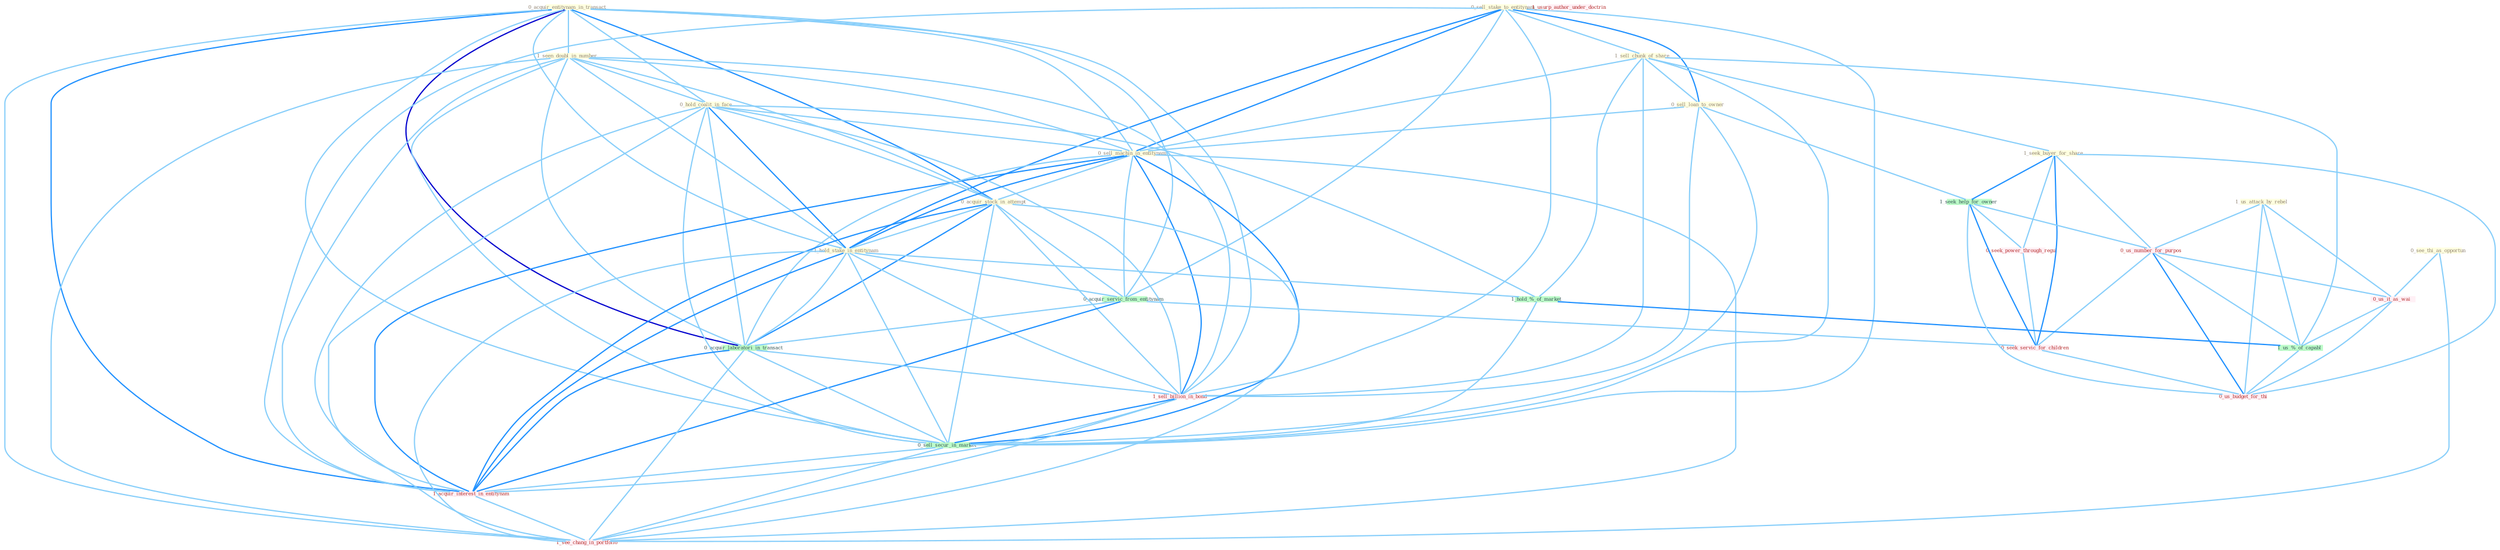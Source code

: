 Graph G{ 
    node
    [shape=polygon,style=filled,width=.5,height=.06,color="#BDFCC9",fixedsize=true,fontsize=4,
    fontcolor="#2f4f4f"];
    {node
    [color="#ffffe0", fontcolor="#8b7d6b"] "0_acquir_entitynam_in_transact " "0_sell_stake_to_entitynam " "1_seen_doubl_in_number " "1_us_attack_by_rebel " "1_sell_chunk_of_share " "0_see_thi_as_opportun " "0_hold_coalit_in_face " "0_sell_loan_to_owner " "1_seek_buyer_for_share " "0_sell_machin_in_entitynam " "0_acquir_stock_in_attempt " "1_hold_stake_in_entitynam "}
{node [color="#fff0f5", fontcolor="#b22222"] "0_seek_power_through_regul " "0_us_number_for_purpos " "1_sell_billion_in_bond " "0_us_it_as_wai " "1_usurp_author_under_doctrin " "1_acquir_interest_in_entitynam " "0_seek_servic_for_children " "1_see_chang_in_portfolio " "0_us_budget_for_thi "}
edge [color="#B0E2FF"];

	"0_acquir_entitynam_in_transact " -- "1_seen_doubl_in_number " [w="1", color="#87cefa" ];
	"0_acquir_entitynam_in_transact " -- "0_hold_coalit_in_face " [w="1", color="#87cefa" ];
	"0_acquir_entitynam_in_transact " -- "0_sell_machin_in_entitynam " [w="1", color="#87cefa" ];
	"0_acquir_entitynam_in_transact " -- "0_acquir_stock_in_attempt " [w="2", color="#1e90ff" , len=0.8];
	"0_acquir_entitynam_in_transact " -- "1_hold_stake_in_entitynam " [w="1", color="#87cefa" ];
	"0_acquir_entitynam_in_transact " -- "0_acquir_servic_from_entitynam " [w="1", color="#87cefa" ];
	"0_acquir_entitynam_in_transact " -- "0_acquir_laboratori_in_transact " [w="3", color="#0000cd" , len=0.6];
	"0_acquir_entitynam_in_transact " -- "1_sell_billion_in_bond " [w="1", color="#87cefa" ];
	"0_acquir_entitynam_in_transact " -- "0_sell_secur_in_market " [w="1", color="#87cefa" ];
	"0_acquir_entitynam_in_transact " -- "1_acquir_interest_in_entitynam " [w="2", color="#1e90ff" , len=0.8];
	"0_acquir_entitynam_in_transact " -- "1_see_chang_in_portfolio " [w="1", color="#87cefa" ];
	"0_sell_stake_to_entitynam " -- "1_sell_chunk_of_share " [w="1", color="#87cefa" ];
	"0_sell_stake_to_entitynam " -- "0_sell_loan_to_owner " [w="2", color="#1e90ff" , len=0.8];
	"0_sell_stake_to_entitynam " -- "0_sell_machin_in_entitynam " [w="2", color="#1e90ff" , len=0.8];
	"0_sell_stake_to_entitynam " -- "1_hold_stake_in_entitynam " [w="2", color="#1e90ff" , len=0.8];
	"0_sell_stake_to_entitynam " -- "0_acquir_servic_from_entitynam " [w="1", color="#87cefa" ];
	"0_sell_stake_to_entitynam " -- "1_sell_billion_in_bond " [w="1", color="#87cefa" ];
	"0_sell_stake_to_entitynam " -- "0_sell_secur_in_market " [w="1", color="#87cefa" ];
	"0_sell_stake_to_entitynam " -- "1_acquir_interest_in_entitynam " [w="1", color="#87cefa" ];
	"1_seen_doubl_in_number " -- "0_hold_coalit_in_face " [w="1", color="#87cefa" ];
	"1_seen_doubl_in_number " -- "0_sell_machin_in_entitynam " [w="1", color="#87cefa" ];
	"1_seen_doubl_in_number " -- "0_acquir_stock_in_attempt " [w="1", color="#87cefa" ];
	"1_seen_doubl_in_number " -- "1_hold_stake_in_entitynam " [w="1", color="#87cefa" ];
	"1_seen_doubl_in_number " -- "0_acquir_laboratori_in_transact " [w="1", color="#87cefa" ];
	"1_seen_doubl_in_number " -- "1_sell_billion_in_bond " [w="1", color="#87cefa" ];
	"1_seen_doubl_in_number " -- "0_sell_secur_in_market " [w="1", color="#87cefa" ];
	"1_seen_doubl_in_number " -- "1_acquir_interest_in_entitynam " [w="1", color="#87cefa" ];
	"1_seen_doubl_in_number " -- "1_see_chang_in_portfolio " [w="1", color="#87cefa" ];
	"1_us_attack_by_rebel " -- "0_us_number_for_purpos " [w="1", color="#87cefa" ];
	"1_us_attack_by_rebel " -- "0_us_it_as_wai " [w="1", color="#87cefa" ];
	"1_us_attack_by_rebel " -- "1_us_%_of_capabl " [w="1", color="#87cefa" ];
	"1_us_attack_by_rebel " -- "0_us_budget_for_thi " [w="1", color="#87cefa" ];
	"1_sell_chunk_of_share " -- "0_sell_loan_to_owner " [w="1", color="#87cefa" ];
	"1_sell_chunk_of_share " -- "1_seek_buyer_for_share " [w="1", color="#87cefa" ];
	"1_sell_chunk_of_share " -- "0_sell_machin_in_entitynam " [w="1", color="#87cefa" ];
	"1_sell_chunk_of_share " -- "1_hold_%_of_market " [w="1", color="#87cefa" ];
	"1_sell_chunk_of_share " -- "1_sell_billion_in_bond " [w="1", color="#87cefa" ];
	"1_sell_chunk_of_share " -- "1_us_%_of_capabl " [w="1", color="#87cefa" ];
	"1_sell_chunk_of_share " -- "0_sell_secur_in_market " [w="1", color="#87cefa" ];
	"0_see_thi_as_opportun " -- "0_us_it_as_wai " [w="1", color="#87cefa" ];
	"0_see_thi_as_opportun " -- "1_see_chang_in_portfolio " [w="1", color="#87cefa" ];
	"0_hold_coalit_in_face " -- "0_sell_machin_in_entitynam " [w="1", color="#87cefa" ];
	"0_hold_coalit_in_face " -- "0_acquir_stock_in_attempt " [w="1", color="#87cefa" ];
	"0_hold_coalit_in_face " -- "1_hold_stake_in_entitynam " [w="2", color="#1e90ff" , len=0.8];
	"0_hold_coalit_in_face " -- "1_hold_%_of_market " [w="1", color="#87cefa" ];
	"0_hold_coalit_in_face " -- "0_acquir_laboratori_in_transact " [w="1", color="#87cefa" ];
	"0_hold_coalit_in_face " -- "1_sell_billion_in_bond " [w="1", color="#87cefa" ];
	"0_hold_coalit_in_face " -- "0_sell_secur_in_market " [w="1", color="#87cefa" ];
	"0_hold_coalit_in_face " -- "1_acquir_interest_in_entitynam " [w="1", color="#87cefa" ];
	"0_hold_coalit_in_face " -- "1_see_chang_in_portfolio " [w="1", color="#87cefa" ];
	"0_sell_loan_to_owner " -- "0_sell_machin_in_entitynam " [w="1", color="#87cefa" ];
	"0_sell_loan_to_owner " -- "1_seek_help_for_owner " [w="1", color="#87cefa" ];
	"0_sell_loan_to_owner " -- "1_sell_billion_in_bond " [w="1", color="#87cefa" ];
	"0_sell_loan_to_owner " -- "0_sell_secur_in_market " [w="1", color="#87cefa" ];
	"1_seek_buyer_for_share " -- "1_seek_help_for_owner " [w="2", color="#1e90ff" , len=0.8];
	"1_seek_buyer_for_share " -- "0_seek_power_through_regul " [w="1", color="#87cefa" ];
	"1_seek_buyer_for_share " -- "0_us_number_for_purpos " [w="1", color="#87cefa" ];
	"1_seek_buyer_for_share " -- "0_seek_servic_for_children " [w="2", color="#1e90ff" , len=0.8];
	"1_seek_buyer_for_share " -- "0_us_budget_for_thi " [w="1", color="#87cefa" ];
	"0_sell_machin_in_entitynam " -- "0_acquir_stock_in_attempt " [w="1", color="#87cefa" ];
	"0_sell_machin_in_entitynam " -- "1_hold_stake_in_entitynam " [w="2", color="#1e90ff" , len=0.8];
	"0_sell_machin_in_entitynam " -- "0_acquir_servic_from_entitynam " [w="1", color="#87cefa" ];
	"0_sell_machin_in_entitynam " -- "0_acquir_laboratori_in_transact " [w="1", color="#87cefa" ];
	"0_sell_machin_in_entitynam " -- "1_sell_billion_in_bond " [w="2", color="#1e90ff" , len=0.8];
	"0_sell_machin_in_entitynam " -- "0_sell_secur_in_market " [w="2", color="#1e90ff" , len=0.8];
	"0_sell_machin_in_entitynam " -- "1_acquir_interest_in_entitynam " [w="2", color="#1e90ff" , len=0.8];
	"0_sell_machin_in_entitynam " -- "1_see_chang_in_portfolio " [w="1", color="#87cefa" ];
	"0_acquir_stock_in_attempt " -- "1_hold_stake_in_entitynam " [w="1", color="#87cefa" ];
	"0_acquir_stock_in_attempt " -- "0_acquir_servic_from_entitynam " [w="1", color="#87cefa" ];
	"0_acquir_stock_in_attempt " -- "0_acquir_laboratori_in_transact " [w="2", color="#1e90ff" , len=0.8];
	"0_acquir_stock_in_attempt " -- "1_sell_billion_in_bond " [w="1", color="#87cefa" ];
	"0_acquir_stock_in_attempt " -- "0_sell_secur_in_market " [w="1", color="#87cefa" ];
	"0_acquir_stock_in_attempt " -- "1_acquir_interest_in_entitynam " [w="2", color="#1e90ff" , len=0.8];
	"0_acquir_stock_in_attempt " -- "1_see_chang_in_portfolio " [w="1", color="#87cefa" ];
	"1_hold_stake_in_entitynam " -- "0_acquir_servic_from_entitynam " [w="1", color="#87cefa" ];
	"1_hold_stake_in_entitynam " -- "1_hold_%_of_market " [w="1", color="#87cefa" ];
	"1_hold_stake_in_entitynam " -- "0_acquir_laboratori_in_transact " [w="1", color="#87cefa" ];
	"1_hold_stake_in_entitynam " -- "1_sell_billion_in_bond " [w="1", color="#87cefa" ];
	"1_hold_stake_in_entitynam " -- "0_sell_secur_in_market " [w="1", color="#87cefa" ];
	"1_hold_stake_in_entitynam " -- "1_acquir_interest_in_entitynam " [w="2", color="#1e90ff" , len=0.8];
	"1_hold_stake_in_entitynam " -- "1_see_chang_in_portfolio " [w="1", color="#87cefa" ];
	"1_seek_help_for_owner " -- "0_seek_power_through_regul " [w="1", color="#87cefa" ];
	"1_seek_help_for_owner " -- "0_us_number_for_purpos " [w="1", color="#87cefa" ];
	"1_seek_help_for_owner " -- "0_seek_servic_for_children " [w="2", color="#1e90ff" , len=0.8];
	"1_seek_help_for_owner " -- "0_us_budget_for_thi " [w="1", color="#87cefa" ];
	"0_acquir_servic_from_entitynam " -- "0_acquir_laboratori_in_transact " [w="1", color="#87cefa" ];
	"0_acquir_servic_from_entitynam " -- "1_acquir_interest_in_entitynam " [w="2", color="#1e90ff" , len=0.8];
	"0_acquir_servic_from_entitynam " -- "0_seek_servic_for_children " [w="1", color="#87cefa" ];
	"1_hold_%_of_market " -- "1_us_%_of_capabl " [w="2", color="#1e90ff" , len=0.8];
	"1_hold_%_of_market " -- "0_sell_secur_in_market " [w="1", color="#87cefa" ];
	"0_seek_power_through_regul " -- "0_seek_servic_for_children " [w="1", color="#87cefa" ];
	"0_us_number_for_purpos " -- "0_us_it_as_wai " [w="1", color="#87cefa" ];
	"0_us_number_for_purpos " -- "1_us_%_of_capabl " [w="1", color="#87cefa" ];
	"0_us_number_for_purpos " -- "0_seek_servic_for_children " [w="1", color="#87cefa" ];
	"0_us_number_for_purpos " -- "0_us_budget_for_thi " [w="2", color="#1e90ff" , len=0.8];
	"0_acquir_laboratori_in_transact " -- "1_sell_billion_in_bond " [w="1", color="#87cefa" ];
	"0_acquir_laboratori_in_transact " -- "0_sell_secur_in_market " [w="1", color="#87cefa" ];
	"0_acquir_laboratori_in_transact " -- "1_acquir_interest_in_entitynam " [w="2", color="#1e90ff" , len=0.8];
	"0_acquir_laboratori_in_transact " -- "1_see_chang_in_portfolio " [w="1", color="#87cefa" ];
	"1_sell_billion_in_bond " -- "0_sell_secur_in_market " [w="2", color="#1e90ff" , len=0.8];
	"1_sell_billion_in_bond " -- "1_acquir_interest_in_entitynam " [w="1", color="#87cefa" ];
	"1_sell_billion_in_bond " -- "1_see_chang_in_portfolio " [w="1", color="#87cefa" ];
	"0_us_it_as_wai " -- "1_us_%_of_capabl " [w="1", color="#87cefa" ];
	"0_us_it_as_wai " -- "0_us_budget_for_thi " [w="1", color="#87cefa" ];
	"1_us_%_of_capabl " -- "0_us_budget_for_thi " [w="1", color="#87cefa" ];
	"0_sell_secur_in_market " -- "1_acquir_interest_in_entitynam " [w="1", color="#87cefa" ];
	"0_sell_secur_in_market " -- "1_see_chang_in_portfolio " [w="1", color="#87cefa" ];
	"1_acquir_interest_in_entitynam " -- "1_see_chang_in_portfolio " [w="1", color="#87cefa" ];
	"0_seek_servic_for_children " -- "0_us_budget_for_thi " [w="1", color="#87cefa" ];
}